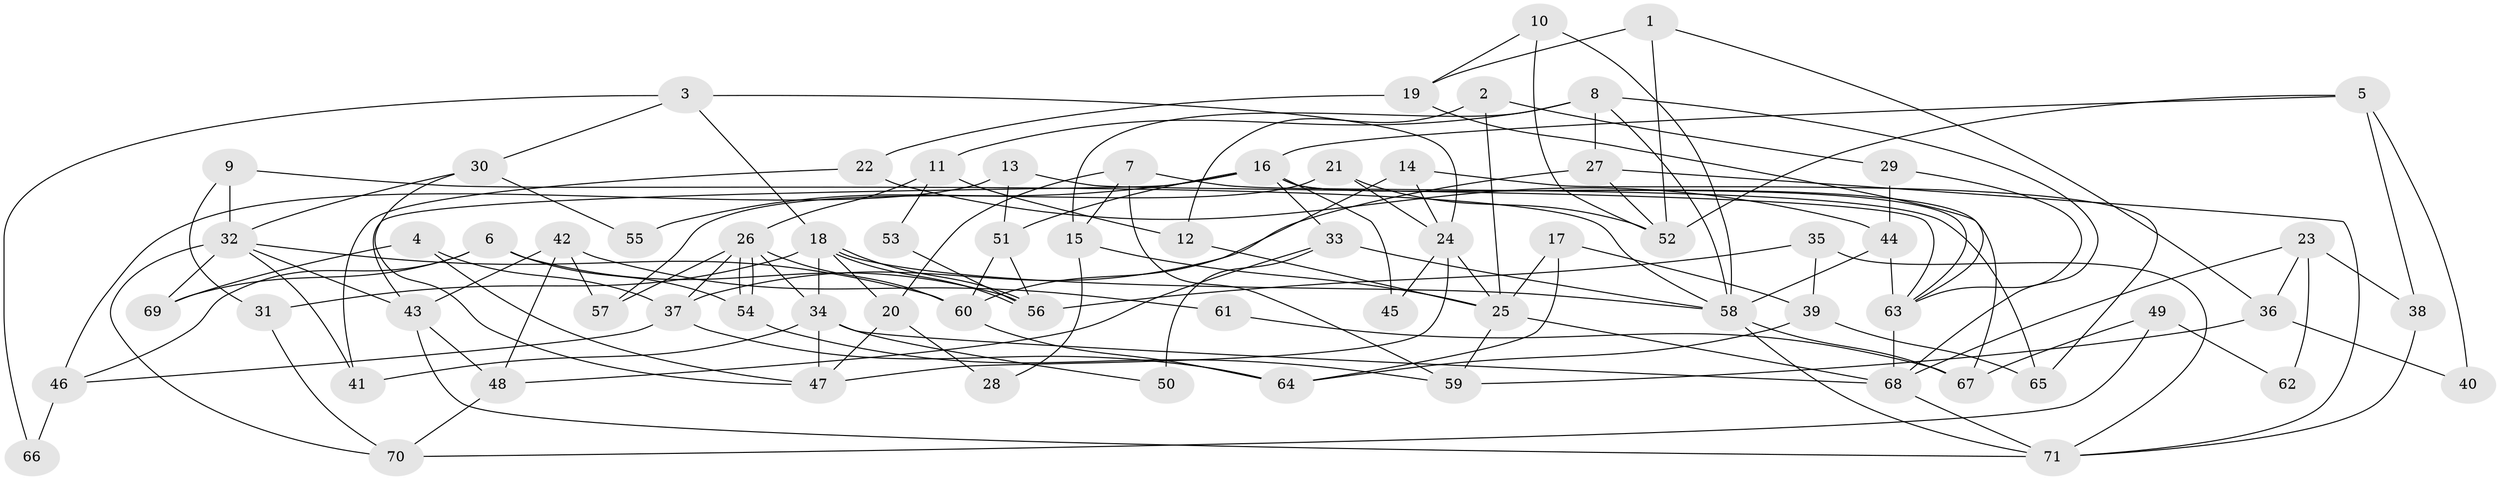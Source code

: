 // Generated by graph-tools (version 1.1) at 2025/50/03/09/25 03:50:05]
// undirected, 71 vertices, 142 edges
graph export_dot {
graph [start="1"]
  node [color=gray90,style=filled];
  1;
  2;
  3;
  4;
  5;
  6;
  7;
  8;
  9;
  10;
  11;
  12;
  13;
  14;
  15;
  16;
  17;
  18;
  19;
  20;
  21;
  22;
  23;
  24;
  25;
  26;
  27;
  28;
  29;
  30;
  31;
  32;
  33;
  34;
  35;
  36;
  37;
  38;
  39;
  40;
  41;
  42;
  43;
  44;
  45;
  46;
  47;
  48;
  49;
  50;
  51;
  52;
  53;
  54;
  55;
  56;
  57;
  58;
  59;
  60;
  61;
  62;
  63;
  64;
  65;
  66;
  67;
  68;
  69;
  70;
  71;
  1 -- 19;
  1 -- 52;
  1 -- 36;
  2 -- 12;
  2 -- 25;
  2 -- 29;
  3 -- 18;
  3 -- 30;
  3 -- 24;
  3 -- 66;
  4 -- 69;
  4 -- 37;
  4 -- 47;
  5 -- 16;
  5 -- 38;
  5 -- 40;
  5 -- 52;
  6 -- 56;
  6 -- 46;
  6 -- 54;
  6 -- 69;
  7 -- 59;
  7 -- 15;
  7 -- 20;
  7 -- 65;
  8 -- 68;
  8 -- 58;
  8 -- 11;
  8 -- 15;
  8 -- 27;
  9 -- 58;
  9 -- 32;
  9 -- 31;
  10 -- 58;
  10 -- 52;
  10 -- 19;
  11 -- 26;
  11 -- 12;
  11 -- 53;
  12 -- 25;
  13 -- 51;
  13 -- 63;
  13 -- 46;
  14 -- 24;
  14 -- 60;
  14 -- 65;
  15 -- 25;
  15 -- 28;
  16 -- 63;
  16 -- 43;
  16 -- 33;
  16 -- 45;
  16 -- 51;
  16 -- 55;
  16 -- 67;
  17 -- 25;
  17 -- 39;
  17 -- 64;
  18 -- 34;
  18 -- 56;
  18 -- 56;
  18 -- 20;
  18 -- 31;
  18 -- 58;
  19 -- 63;
  19 -- 22;
  20 -- 28;
  20 -- 47;
  21 -- 57;
  21 -- 24;
  21 -- 52;
  22 -- 44;
  22 -- 41;
  23 -- 68;
  23 -- 36;
  23 -- 38;
  23 -- 62;
  24 -- 47;
  24 -- 25;
  24 -- 45;
  25 -- 68;
  25 -- 59;
  26 -- 54;
  26 -- 54;
  26 -- 60;
  26 -- 34;
  26 -- 37;
  26 -- 57;
  27 -- 52;
  27 -- 37;
  27 -- 71;
  29 -- 44;
  29 -- 63;
  30 -- 32;
  30 -- 47;
  30 -- 55;
  31 -- 70;
  32 -- 41;
  32 -- 60;
  32 -- 43;
  32 -- 69;
  32 -- 70;
  33 -- 48;
  33 -- 50;
  33 -- 58;
  34 -- 47;
  34 -- 41;
  34 -- 50;
  34 -- 68;
  35 -- 39;
  35 -- 71;
  35 -- 56;
  36 -- 59;
  36 -- 40;
  37 -- 46;
  37 -- 64;
  38 -- 71;
  39 -- 65;
  39 -- 64;
  42 -- 43;
  42 -- 48;
  42 -- 57;
  42 -- 61;
  43 -- 71;
  43 -- 48;
  44 -- 58;
  44 -- 63;
  46 -- 66;
  48 -- 70;
  49 -- 67;
  49 -- 70;
  49 -- 62;
  51 -- 56;
  51 -- 60;
  53 -- 56;
  54 -- 59;
  58 -- 67;
  58 -- 71;
  60 -- 64;
  61 -- 67;
  63 -- 68;
  68 -- 71;
}
